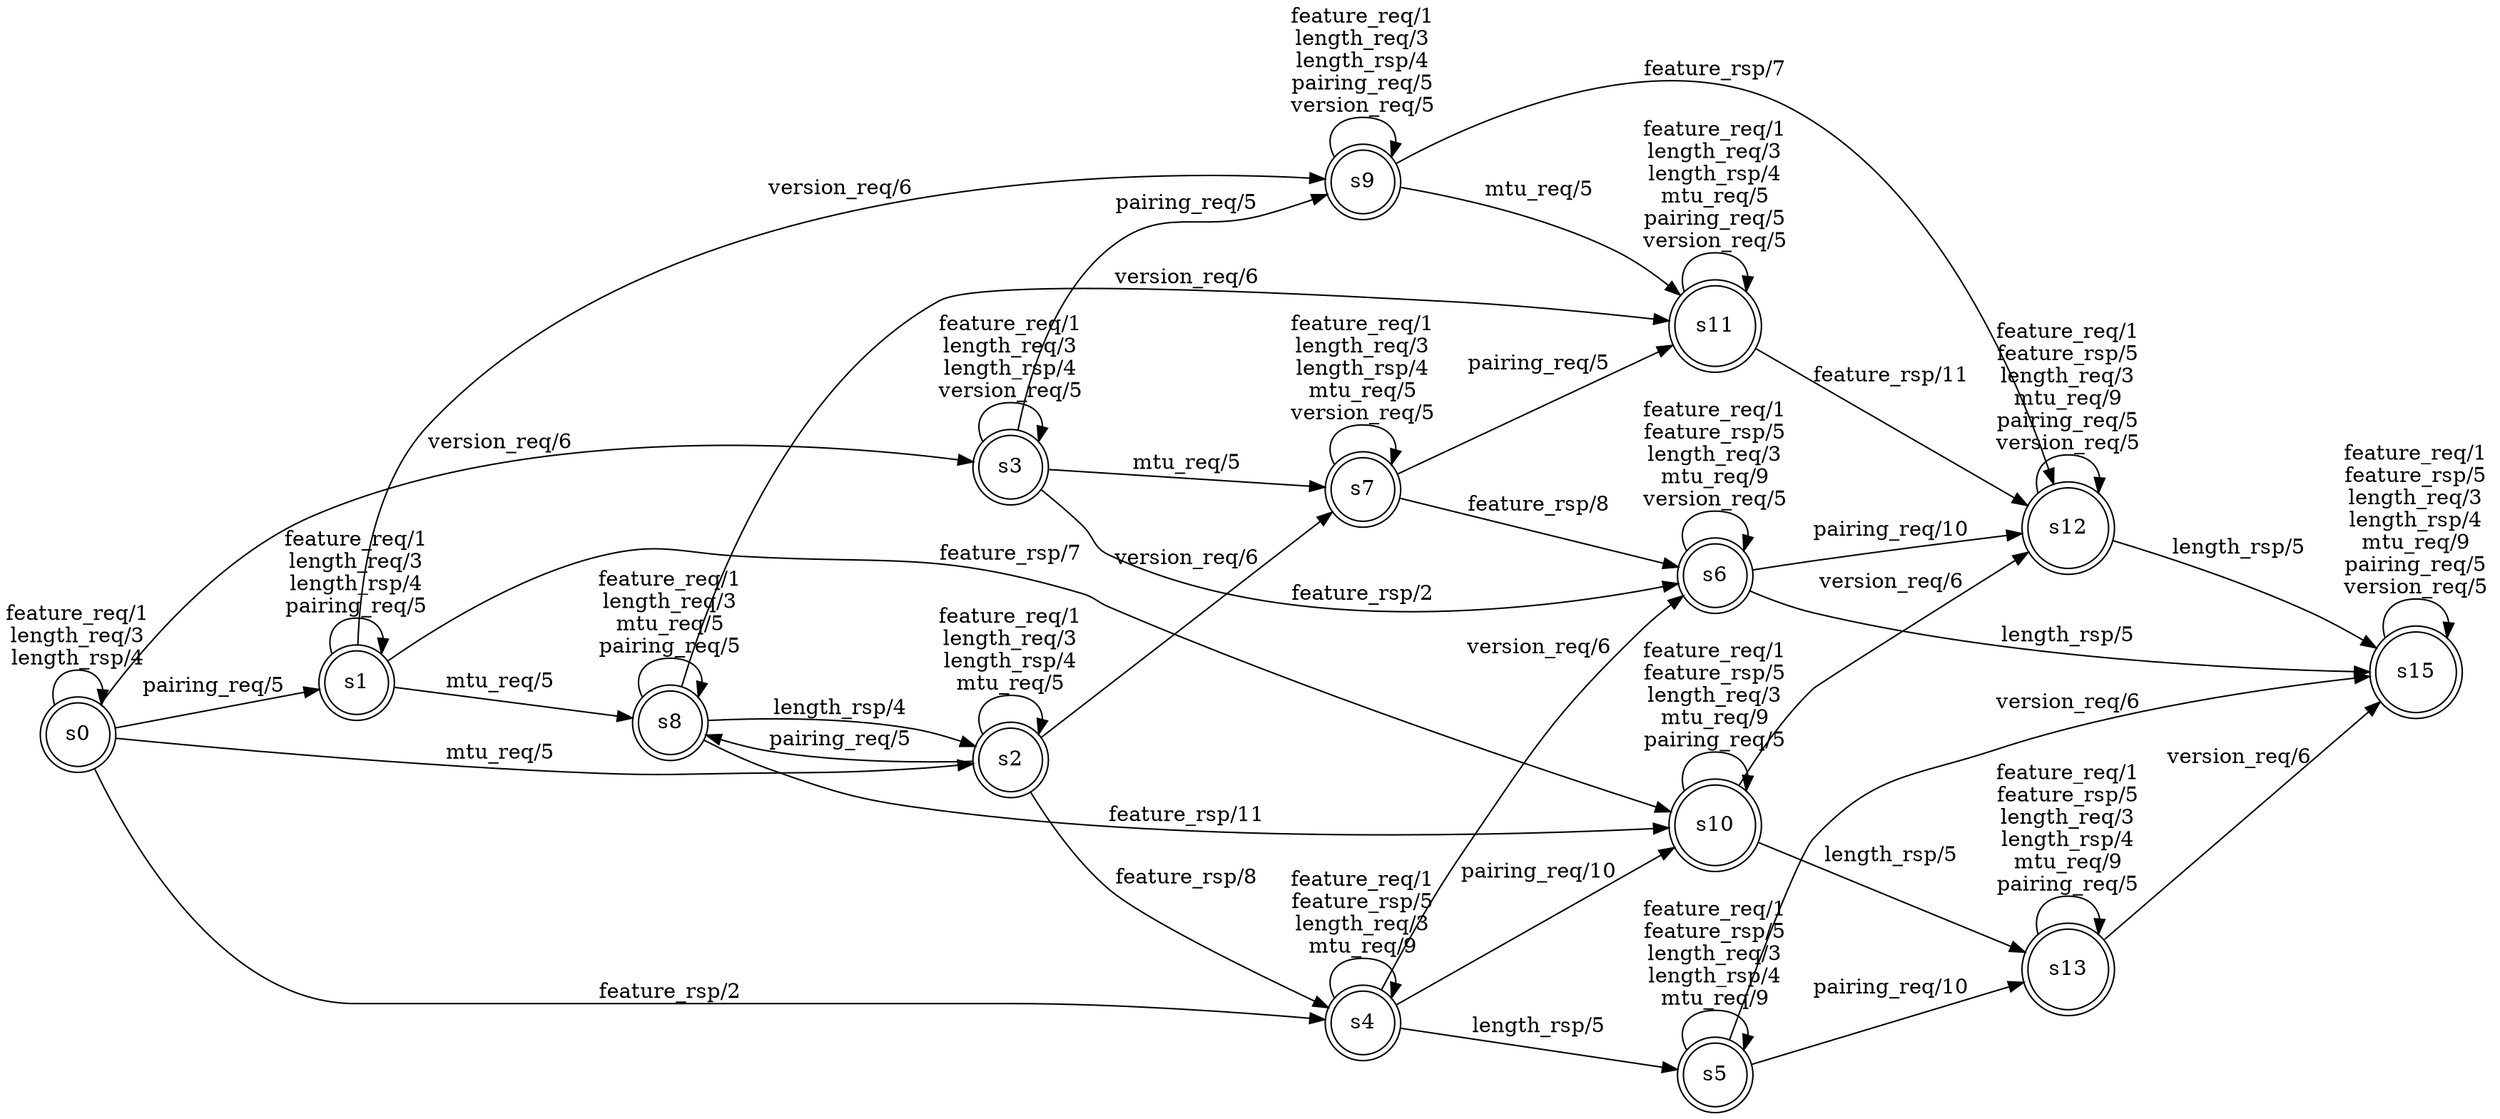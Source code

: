 digraph bluetooth {
	rankdir=LR;
	node [shape=circle, style=filled, fillcolor=white];
	"s0" [shape=doublecircle, isInitial=True];
	"s1" [shape=doublecircle];
	"s2" [shape=doublecircle];
	"s3" [shape=doublecircle];
	"s4" [shape=doublecircle];
	"s5" [shape=doublecircle];
	"s6" [shape=doublecircle];
	"s7" [shape=doublecircle];
	"s8" [shape=doublecircle];
	"s9" [shape=doublecircle];
	"s10" [shape=doublecircle];
	"s11" [shape=doublecircle];
	"s12" [shape=doublecircle];
	"s13" [shape=doublecircle];
	"s15" [shape=doublecircle];
	"s0"->"s0" [label="feature_req/1\nlength_req/3\nlength_rsp/4"];
	"s0"->"s1" [label="pairing_req/5"];
	"s0"->"s2" [label="mtu_req/5"];
	"s0"->"s3" [label="version_req/6"];
	"s0"->"s4" [label="feature_rsp/2"];
	"s1"->"s1" [label="feature_req/1\nlength_req/3\nlength_rsp/4\npairing_req/5"];
	"s1"->"s8" [label="mtu_req/5"];
	"s1"->"s9" [label="version_req/6"];
	"s1"->"s10" [label="feature_rsp/7"];
	"s2"->"s2" [label="feature_req/1\nlength_req/3\nlength_rsp/4\nmtu_req/5"];
	"s2"->"s4" [label="feature_rsp/8"];
	"s2"->"s7" [label="version_req/6"];
	"s2"->"s8" [label="pairing_req/5"];
	"s3"->"s3" [label="feature_req/1\nlength_req/3\nlength_rsp/4\nversion_req/5"];
	"s3"->"s6" [label="feature_rsp/2"];
	"s3"->"s7" [label="mtu_req/5"];
	"s3"->"s9" [label="pairing_req/5"];
	"s4"->"s4" [label="feature_req/1\nfeature_rsp/5\nlength_req/3\nmtu_req/9"];
	"s4"->"s5" [label="length_rsp/5"];
	"s4"->"s6" [label="version_req/6"];
	"s4"->"s10" [label="pairing_req/10"];
	"s5"->"s5" [label="feature_req/1\nfeature_rsp/5\nlength_req/3\nlength_rsp/4\nmtu_req/9"];
	"s5"->"s13" [label="pairing_req/10"];
	"s5"->"s15" [label="version_req/6"];
	"s6"->"s6" [label="feature_req/1\nfeature_rsp/5\nlength_req/3\nmtu_req/9\nversion_req/5"];
	"s6"->"s12" [label="pairing_req/10"];
	"s6"->"s15" [label="length_rsp/5"];
	"s7"->"s6" [label="feature_rsp/8"];
	"s7"->"s7" [label="feature_req/1\nlength_req/3\nlength_rsp/4\nmtu_req/5\nversion_req/5"];
	"s7"->"s11" [label="pairing_req/5"];
	"s8"->"s2" [label="length_rsp/4"];
	"s8"->"s8" [label="feature_req/1\nlength_req/3\nmtu_req/5\npairing_req/5"];
	"s8"->"s10" [label="feature_rsp/11"];
	"s8"->"s11" [label="version_req/6"];
	"s9"->"s9" [label="feature_req/1\nlength_req/3\nlength_rsp/4\npairing_req/5\nversion_req/5"];
	"s9"->"s11" [label="mtu_req/5"];
	"s9"->"s12" [label="feature_rsp/7"];
	"s10"->"s10" [label="feature_req/1\nfeature_rsp/5\nlength_req/3\nmtu_req/9\npairing_req/5"];
	"s10"->"s12" [label="version_req/6"];
	"s10"->"s13" [label="length_rsp/5"];
	"s11"->"s11" [label="feature_req/1\nlength_req/3\nlength_rsp/4\nmtu_req/5\npairing_req/5\nversion_req/5"];
	"s11"->"s12" [label="feature_rsp/11"];
	"s12"->"s12" [label="feature_req/1\nfeature_rsp/5\nlength_req/3\nmtu_req/9\npairing_req/5\nversion_req/5"];
	"s12"->"s15" [label="length_rsp/5"];
	"s13"->"s13" [label="feature_req/1\nfeature_rsp/5\nlength_req/3\nlength_rsp/4\nmtu_req/9\npairing_req/5"];
	"s13"->"s15" [label="version_req/6"];
	"s15"->"s15" [label="feature_req/1\nfeature_rsp/5\nlength_req/3\nlength_rsp/4\nmtu_req/9\npairing_req/5\nversion_req/5"];
}
